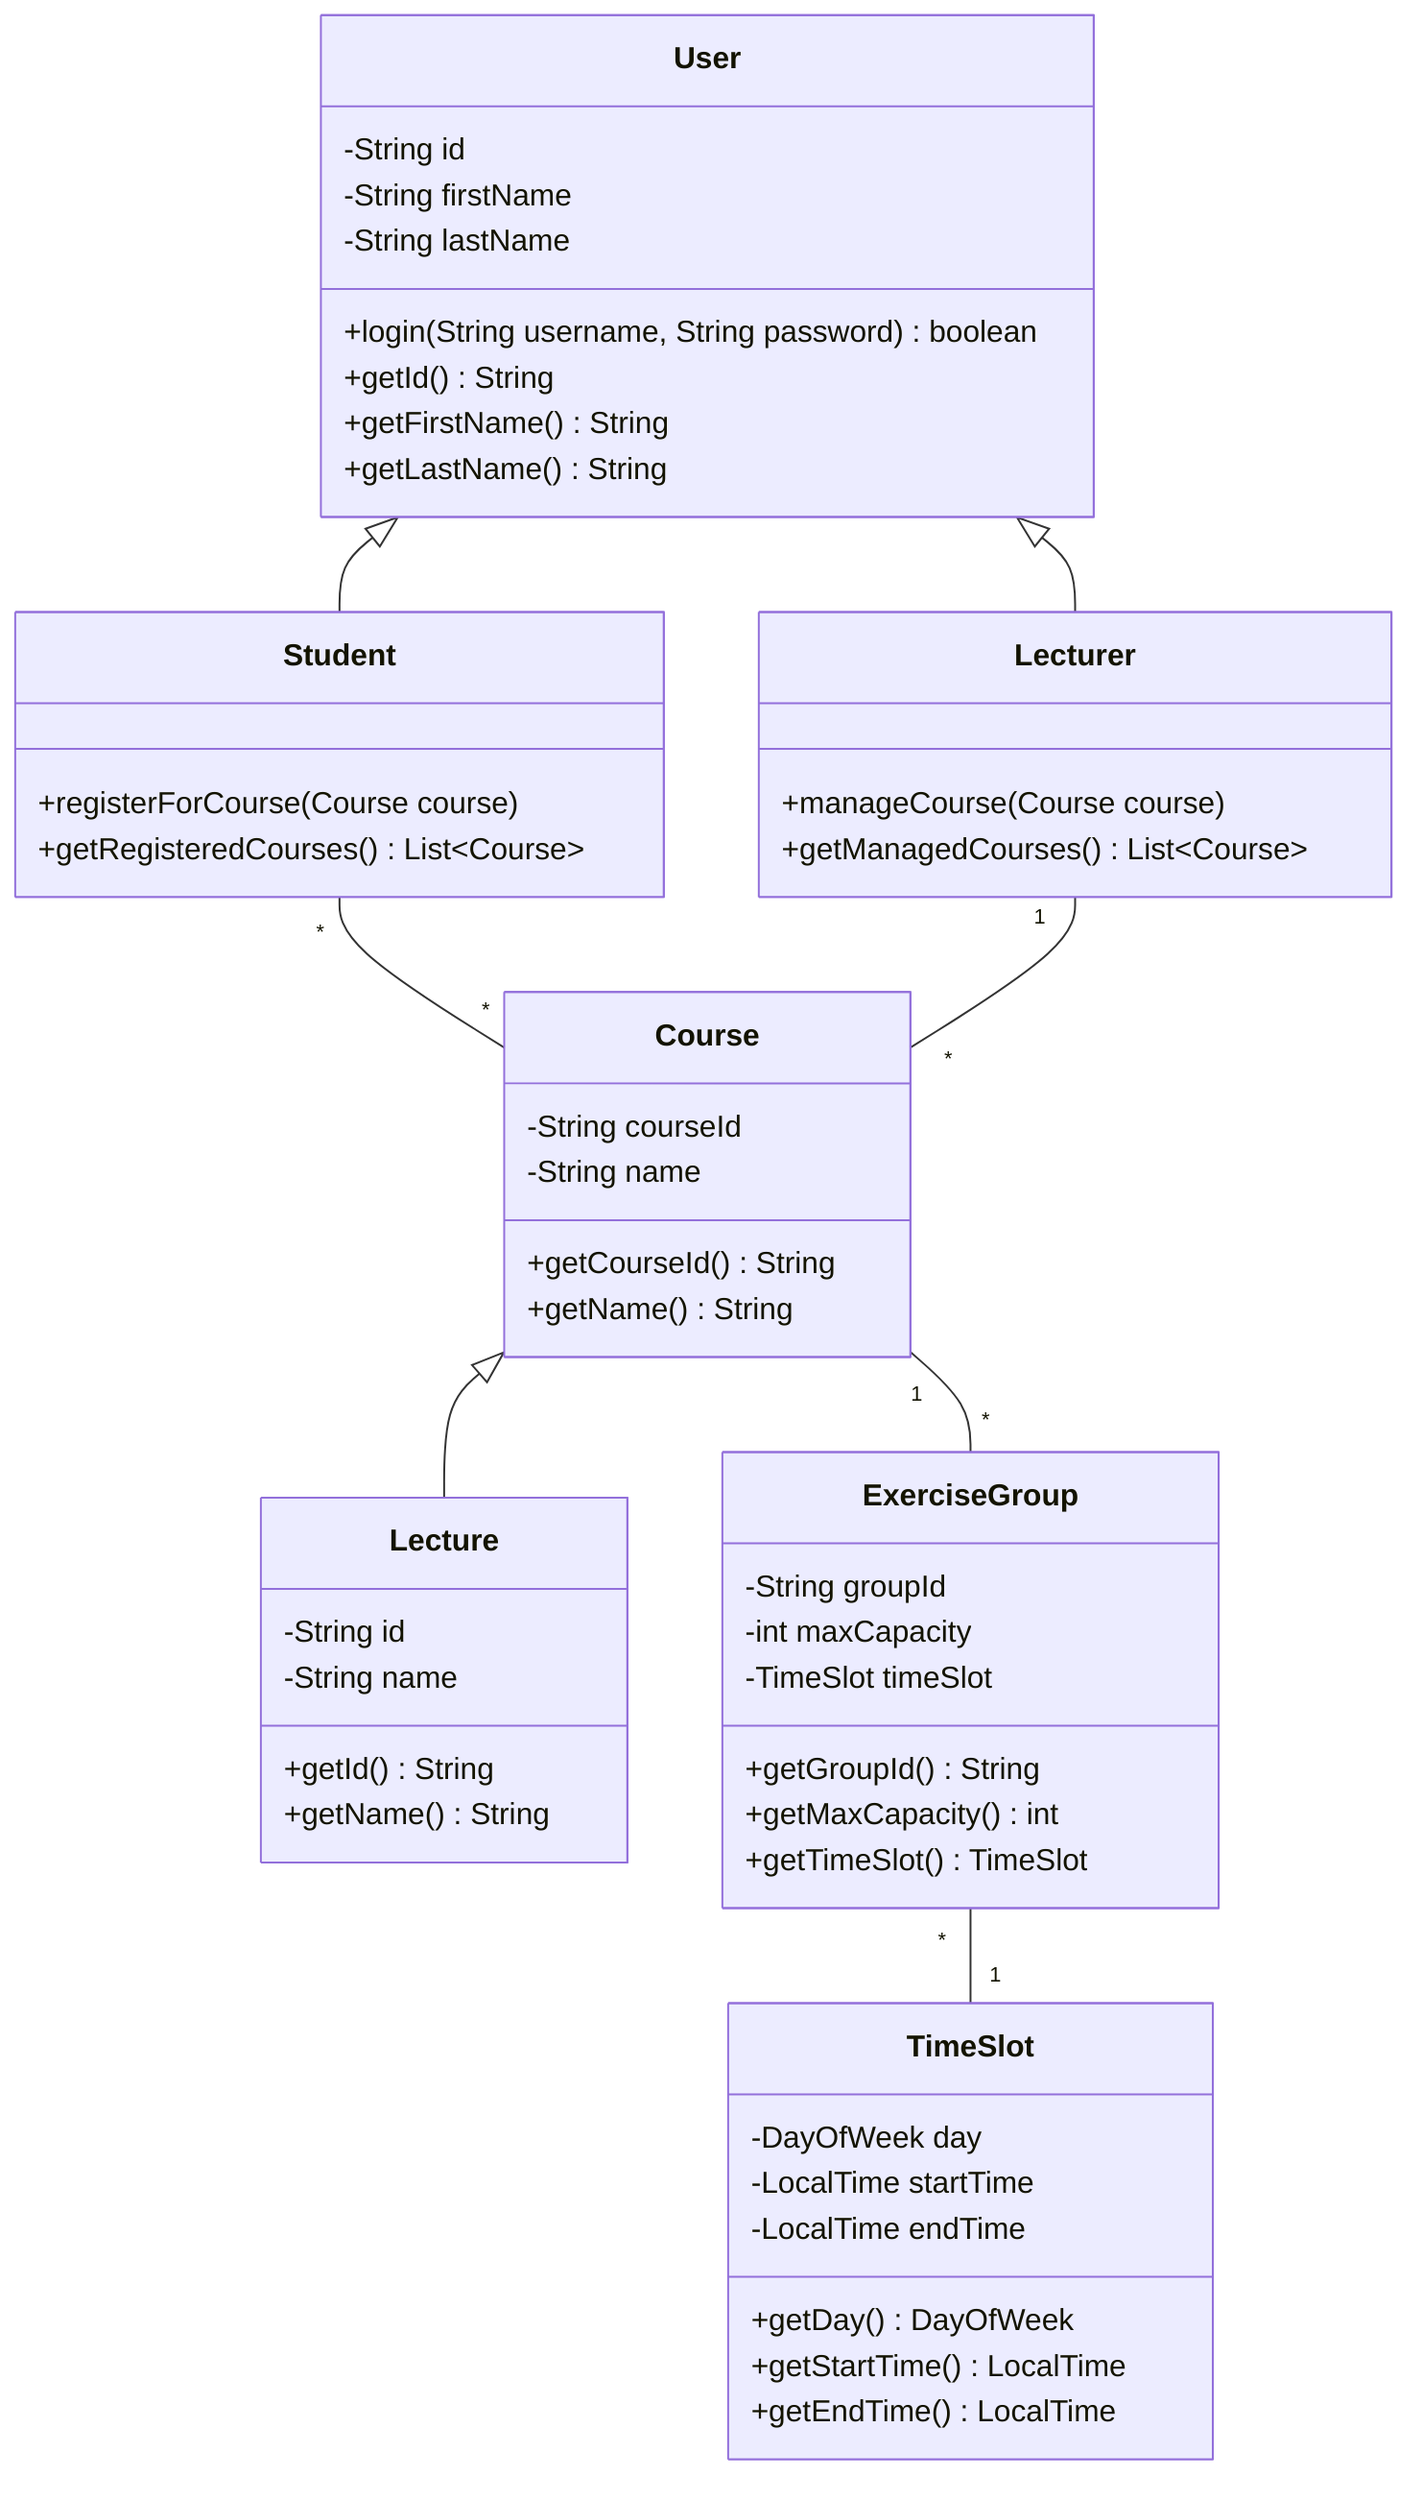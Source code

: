 classDiagram
    class User {
        -String id
        -String firstName
        -String lastName
        +login(String username, String password) boolean
        +getId() String
        +getFirstName() String
        +getLastName() String
    }

    class Student {
        +registerForCourse(Course course)
        +getRegisteredCourses() List~Course~
    }

    class Lecturer {
        +manageCourse(Course course)
        +getManagedCourses() List~Course~
    }

    class Course {
        -String courseId
        -String name
        +getCourseId() String
        +getName() String
    }

    class Lecture {
        -String id
        -String name
        +getId() String
        +getName() String
    }

    class ExerciseGroup {
        -String groupId
        -int maxCapacity
        -TimeSlot timeSlot
        +getGroupId() String
        +getMaxCapacity() int
        +getTimeSlot() TimeSlot
    }

    class TimeSlot {
        -DayOfWeek day
        -LocalTime startTime
        -LocalTime endTime
        +getDay() DayOfWeek
        +getStartTime() LocalTime
        +getEndTime() LocalTime
    }

    User <|-- Student
    User <|-- Lecturer
    Course <|-- Lecture
    Course "1" -- "*" ExerciseGroup
    ExerciseGroup "*" -- "1" TimeSlot
    Student "*" -- "*" Course
    Lecturer "1" -- "*" Course
